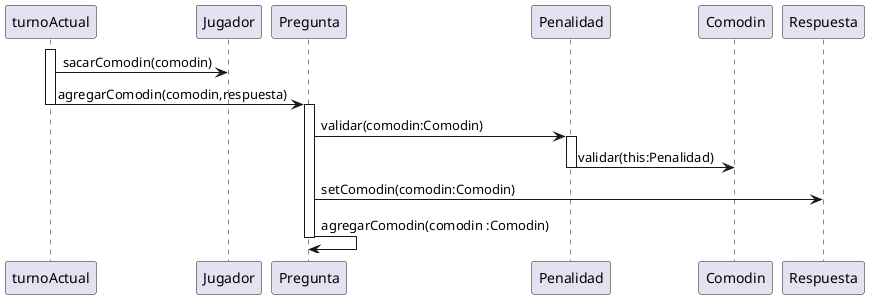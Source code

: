 @startuml
activate turnoActual
turnoActual->Jugador:sacarComodin(comodin)
turnoActual->Pregunta:agregarComodin(comodin,respuesta)
deactivate turnoActual
activate Pregunta


Pregunta -> Penalidad:validar(comodin:Comodin)
activate Penalidad
Penalidad->Comodin:validar(this:Penalidad)
deactivate Penalidad
Pregunta ->Respuesta:setComodin(comodin:Comodin)
Pregunta ->Pregunta:agregarComodin(comodin :Comodin)
deactivate Pregunta

@enduml